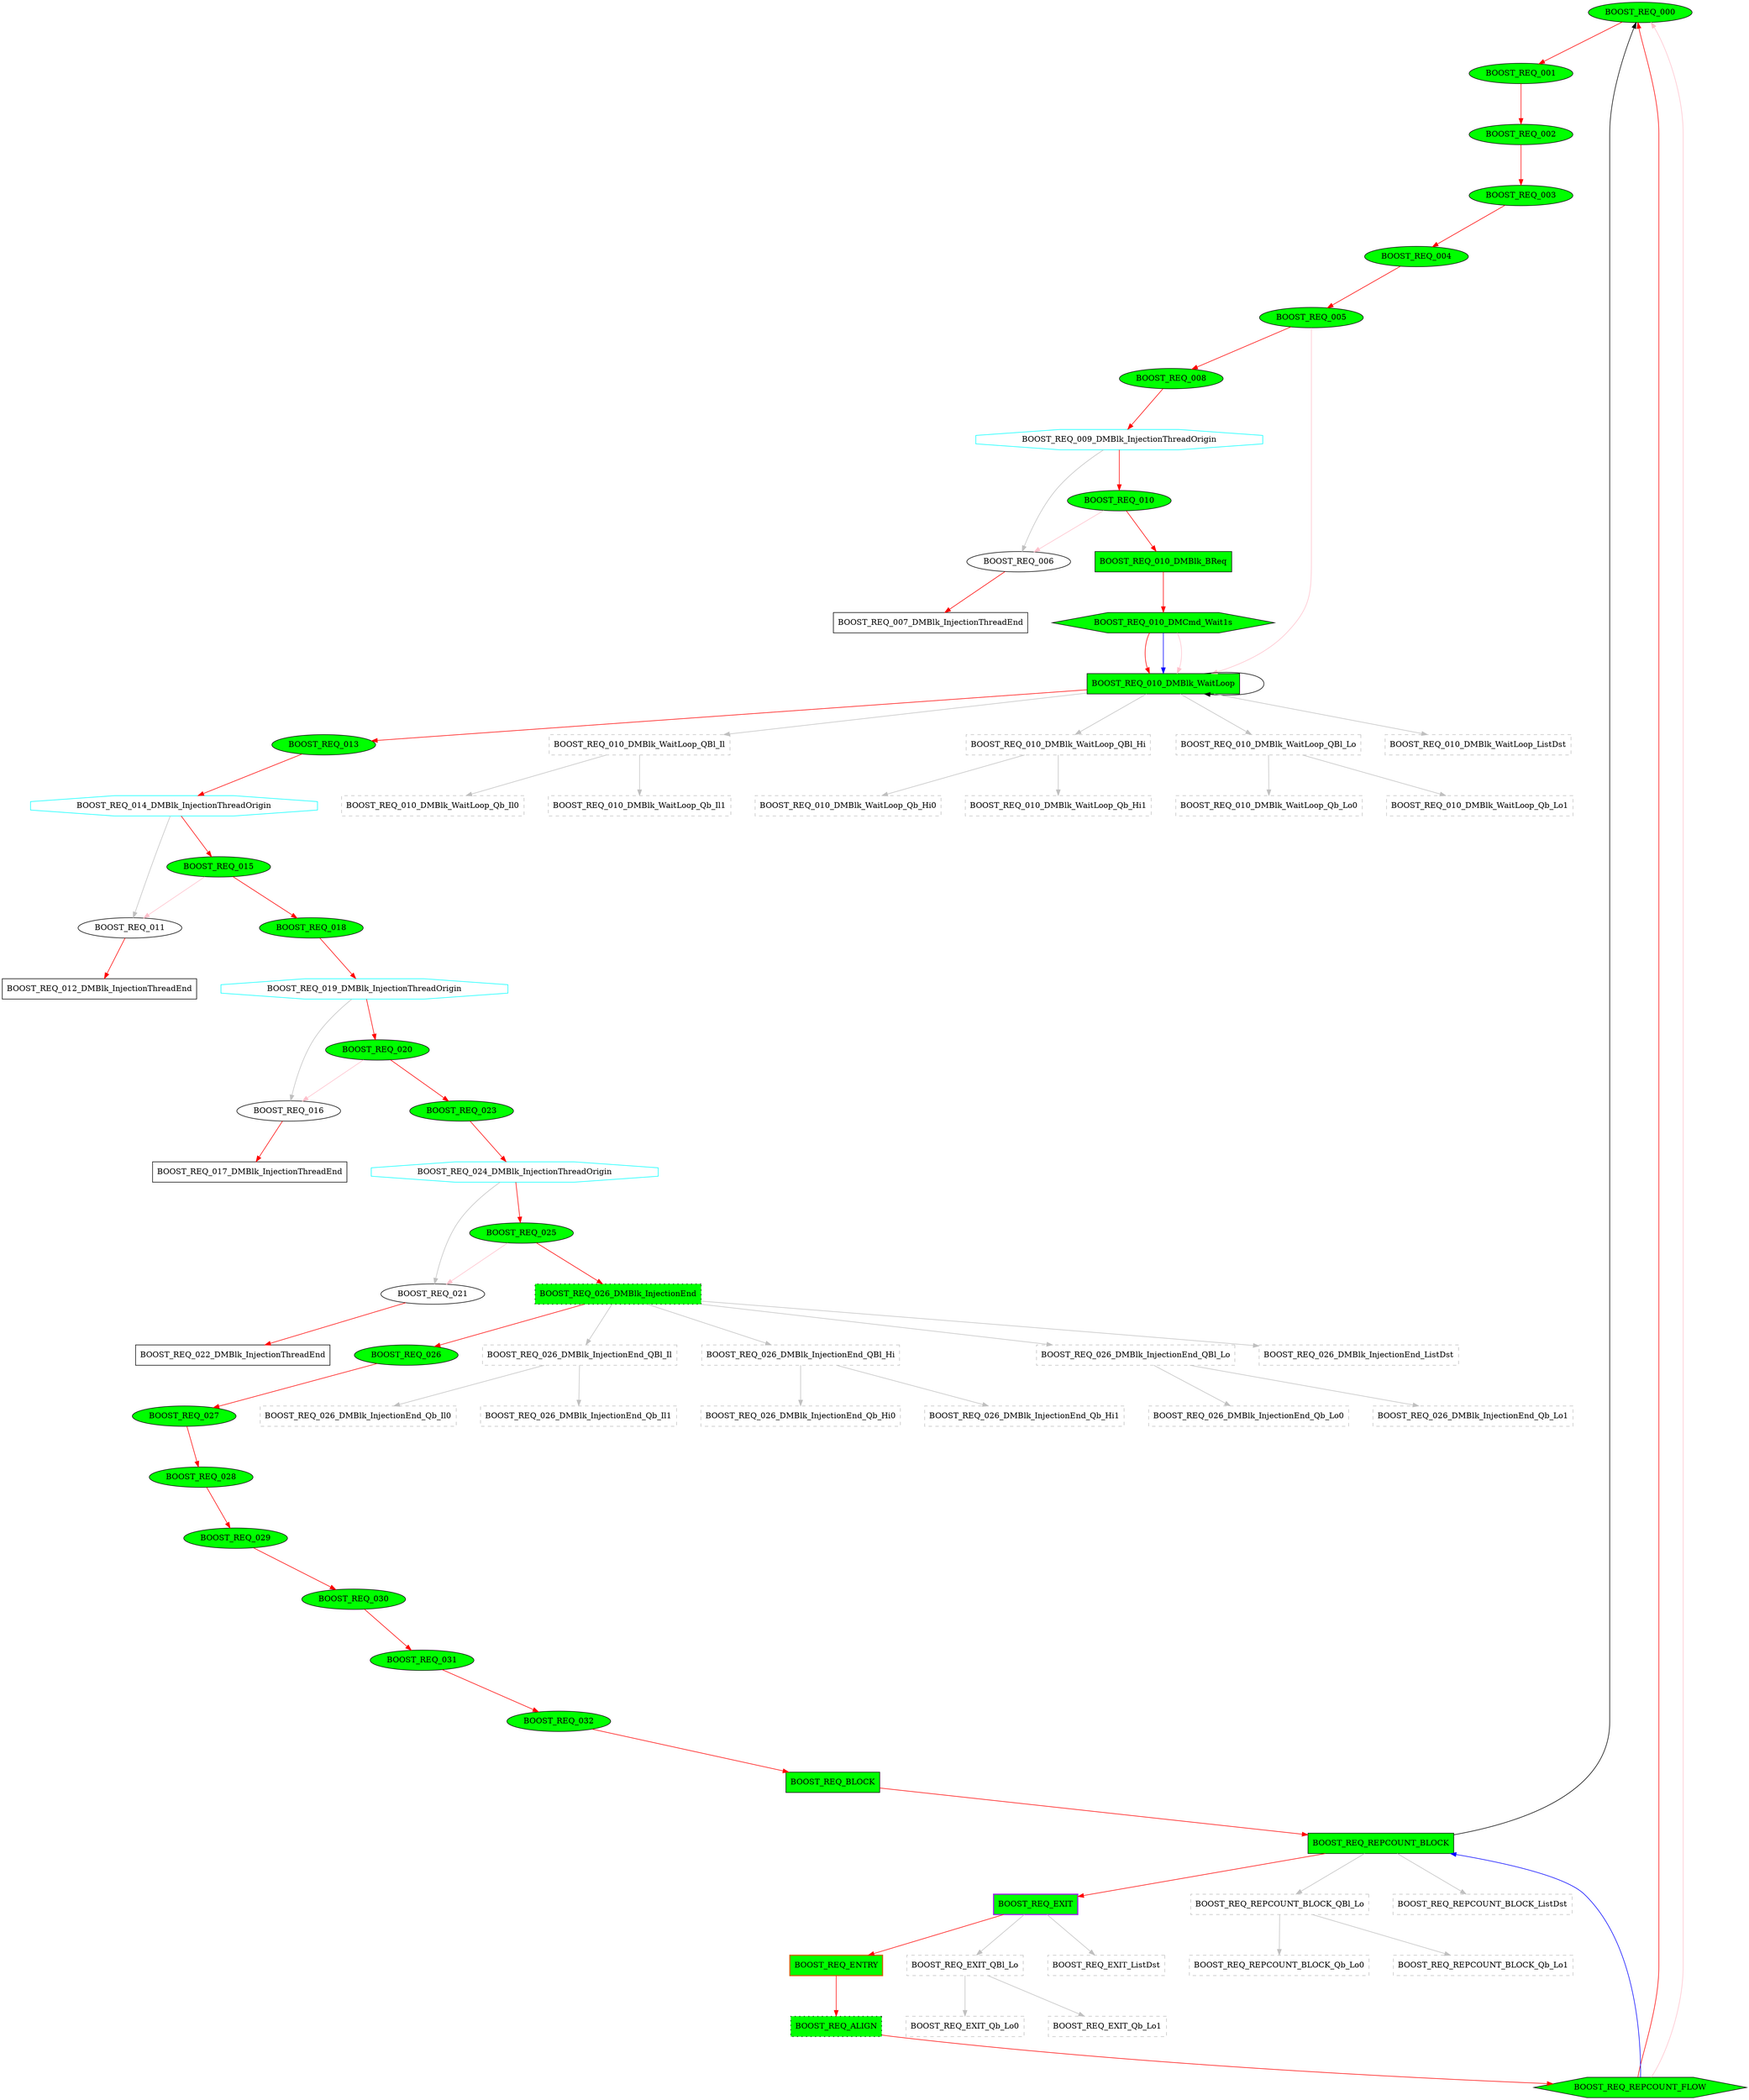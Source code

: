 digraph G {
graph [root="Demo",rankdir   = TB, nodesep           = 0.6, mindist     = 1.0, ranksep = 1.0, overlap = false]
node [style     = "filled", fillcolor = "white", color = "black"]
BOOST_REQ_000[cpu="0", flags="0x00000102", type="tmsg", toffs="0", pattern="BOOST_REQ", patentry="false", patexit="false", beamproc="undefined", bpentry="false", bpexit="false", fid="1", gid="300", evtno="255", beamin="0", bpcstart="0", sid="36", bpid="6", reqnobeam="0", vacc="0", id="0x112c0ff002400180", par="0x0000040000000000", tef="0", shape     = "oval", fillcolor = "green"];
BOOST_REQ_001[cpu="0", flags="0x00000102", type="tmsg", toffs="0", pattern="BOOST_REQ", patentry="false", patexit="false", beamproc="undefined", bpentry="false", bpexit="false", fid="1", gid="300", evtno="259", beamin="0", bpcstart="0", sid="36", bpid="6", reqnobeam="0", vacc="0", id="0x112c103002400180", par="0x0000040000000000", tef="0", shape     = "oval", fillcolor = "green"];
BOOST_REQ_002[cpu="0", flags="0x00000102", type="tmsg", toffs="200000", pattern="BOOST_REQ", patentry="false", patexit="false", beamproc="undefined", bpentry="false", bpexit="false", fid="1", gid="300", evtno="245", beamin="0", bpcstart="0", sid="36", bpid="6", reqnobeam="0", vacc="0", id="0x112c0f5002400180", par="0x0000040000000000", tef="0", shape     = "oval", fillcolor = "green"];
BOOST_REQ_003[cpu="0", flags="0x00000102", type="tmsg", toffs="2000000", pattern="BOOST_REQ", patentry="false", patexit="false", beamproc="undefined", bpentry="false", bpexit="false", fid="1", gid="300", evtno="256", beamin="1", bpcstart="0", sid="31", bpid="0", reqnobeam="0", vacc="0", id="0x112c100801f00000", par="0x0000040000000000", tef="0", shape     = "oval", fillcolor = "green"];
BOOST_REQ_004[cpu="0", flags="0x00000102", type="tmsg", toffs="2000008", pattern="BOOST_REQ", patentry="false", patexit="false", beamproc="undefined", bpentry="false", bpexit="false", fid="1", gid="300", evtno="512", beamin="1", bpcstart="0", sid="31", bpid="0", reqnobeam="0", vacc="0", id="0x112c200801f00000", par="0x0000040000000000", tef="0", shape     = "oval", fillcolor = "green"];
BOOST_REQ_005[cpu="0", flags="0x00400102", type="tmsg", toffs="2000024", pattern="BOOST_REQ", patentry="false", patexit="false", beamproc="undefined", bpentry="false", bpexit="false", fid="1", gid="300", evtno="350", beamin="1", bpcstart="0", sid="31", bpid="0", reqnobeam="0", vacc="4", id="0x112c15e801f00004", par="0x0000040004120ba8", tef="4013932402", shape     = "oval", fillcolor = "green"];
BOOST_REQ_006[cpu="0", flags="0x00000002", type="tmsg", toffs="32", pattern="BOOST_REQ", patentry="false", patexit="false", beamproc="undefined", bpentry="false", bpexit="false", fid="1", gid="300", evtno="39", beamin="1", bpcstart="0", sid="32", bpid="1", reqnobeam="0", vacc="0", id="0x112c027802000040", par="0x0000040000000000", tef="0", shape     = "oval", fillcolor = "white"];
BOOST_REQ_007_DMBlk_InjectionThreadEnd[cpu="0", flags="0x00000007", type="block", tperiod="10000", pattern="BOOST_REQ", patentry="false", patexit="false", beamproc="undefined", bpentry="false", bpexit="false", qlo="false", qhi="false", qil="false", shape     = "rectangle", fillcolor = "white"];
BOOST_REQ_008[cpu="0", flags="0x00000102", type="tmsg", toffs="30000000", pattern="BOOST_REQ", patentry="false", patexit="false", beamproc="undefined", bpentry="false", bpexit="false", fid="1", gid="300", evtno="256", beamin="1", bpcstart="0", sid="32", bpid="1", reqnobeam="0", vacc="0", id="0x112c100802000040", par="0x0000040000000000", tef="0", shape     = "oval", fillcolor = "green"];
BOOST_REQ_009_DMBlk_InjectionThreadOrigin[cpu="0", flags="0x0000000d", type="origin", toffs="36600008", pattern="BOOST_REQ", patentry="false", patexit="false", beamproc="undefined", bpentry="false", bpexit="false", thread="1", shape     = "octagon", color  = "cyan", fillcolor = "white"];
BOOST_REQ_010[cpu="0", flags="0x00800102", type="tmsg", toffs="36600024", pattern="BOOST_REQ", patentry="false", patexit="false", beamproc="undefined", bpentry="false", bpexit="false", fid="1", gid="300", evtno="352", beamin="1", bpcstart="0", sid="32", bpid="1", reqnobeam="0", vacc="4", id="0x112c160802000044", par="0x04120a7000000001", tef="1868510062", shape     = "oval", fillcolor = "green"];
BOOST_REQ_010_DMBlk_BReq[cpu="0", flags="0x00000107", type="block", tperiod="36601000", pattern="BOOST_REQ", patentry="false", patexit="false", beamproc="undefined", bpentry="false", bpexit="false", qlo="false", qhi="false", qil="false", shape     = "rectangle", fillcolor = "green"];
BOOST_REQ_010_DMBlk_WaitLoop[cpu="0", flags="0x00700107", type="block", tperiod="10000", pattern="BOOST_REQ", patentry="false", patexit="false", beamproc="undefined", bpentry="false", bpexit="false", qlo="true", qhi="true", qil="true", shape     = "rectangle", fillcolor = "green"];
BOOST_REQ_010_DMCmd_Wait1s[cpu="0", flags="0x00000104", type="flow", tvalid="0", vabs="true", prio="0", toffs="0", pattern="BOOST_REQ", patentry="false", patexit="false", beamproc="undefined", bpentry="false", bpexit="false", qty="100000", shape     = "hexagon", fillcolor = "green"];
BOOST_REQ_011[cpu="0", flags="0x00000002", type="tmsg", toffs="32", pattern="BOOST_REQ", patentry="false", patexit="false", beamproc="undefined", bpentry="false", bpexit="false", fid="1", gid="300", evtno="39", beamin="1", bpcstart="0", sid="33", bpid="2", reqnobeam="0", vacc="0", id="0x112c027802100080", par="0x0000040000000000", tef="0", shape     = "oval", fillcolor = "white"];
BOOST_REQ_012_DMBlk_InjectionThreadEnd[cpu="0", flags="0x00000007", type="block", tperiod="10000", pattern="BOOST_REQ", patentry="false", patexit="false", beamproc="undefined", bpentry="false", bpexit="false", qlo="false", qhi="false", qil="false", shape     = "rectangle", fillcolor = "white"];
BOOST_REQ_013[cpu="0", flags="0x00000102", type="tmsg", toffs="26999976", pattern="BOOST_REQ", patentry="false", patexit="false", beamproc="undefined", bpentry="false", bpexit="false", fid="1", gid="300", evtno="256", beamin="1", bpcstart="0", sid="33", bpid="2", reqnobeam="0", vacc="0", id="0x112c100802100080", par="0x0000040000000000", tef="0", shape     = "oval", fillcolor = "green"];
BOOST_REQ_014_DMBlk_InjectionThreadOrigin[cpu="0", flags="0x0000000d", type="origin", toffs="26999984", pattern="BOOST_REQ", patentry="false", patexit="false", beamproc="undefined", bpentry="false", bpexit="false", thread="1", shape     = "octagon", color  = "cyan", fillcolor = "white"];
BOOST_REQ_015[cpu="0", flags="0x00800102", type="tmsg", toffs="27000000", pattern="BOOST_REQ", patentry="false", patexit="false", beamproc="undefined", bpentry="false", bpexit="false", fid="1", gid="300", evtno="354", beamin="1", bpcstart="0", sid="33", bpid="2", reqnobeam="0", vacc="4", id="0x112c162802100084", par="0x04120c1000000001", tef="3823452346", shape     = "oval", fillcolor = "green"];
BOOST_REQ_016[cpu="0", flags="0x00000002", type="tmsg", toffs="32", pattern="BOOST_REQ", patentry="false", patexit="false", beamproc="undefined", bpentry="false", bpexit="false", fid="1", gid="300", evtno="39", beamin="1", bpcstart="0", sid="34", bpid="3", reqnobeam="0", vacc="0", id="0x112c0278022000c0", par="0x0000040000000000", tef="0", shape     = "oval", fillcolor = "white"];
BOOST_REQ_017_DMBlk_InjectionThreadEnd[cpu="0", flags="0x00000007", type="block", tperiod="10000", pattern="BOOST_REQ", patentry="false", patexit="false", beamproc="undefined", bpentry="false", bpexit="false", qlo="false", qhi="false", qil="false", shape     = "rectangle", fillcolor = "white"];
BOOST_REQ_018[cpu="0", flags="0x00000102", type="tmsg", toffs="59799976", pattern="BOOST_REQ", patentry="false", patexit="false", beamproc="undefined", bpentry="false", bpexit="false", fid="1", gid="300", evtno="256", beamin="1", bpcstart="0", sid="34", bpid="3", reqnobeam="0", vacc="0", id="0x112c1008022000c0", par="0x0000040000000000", tef="0", shape     = "oval", fillcolor = "green"];
BOOST_REQ_019_DMBlk_InjectionThreadOrigin[cpu="0", flags="0x0000000d", type="origin", toffs="59799984", pattern="BOOST_REQ", patentry="false", patexit="false", beamproc="undefined", bpentry="false", bpexit="false", thread="1", shape     = "octagon", color  = "cyan", fillcolor = "white"];
BOOST_REQ_020[cpu="0", flags="0x00800102", type="tmsg", toffs="59800000", pattern="BOOST_REQ", patentry="false", patexit="false", beamproc="undefined", bpentry="false", bpexit="false", fid="1", gid="300", evtno="354", beamin="1", bpcstart="0", sid="34", bpid="3", reqnobeam="0", vacc="4", id="0x112c1628022000c4", par="0x04120d1400000001", tef="1441574901", shape     = "oval", fillcolor = "green"];
BOOST_REQ_021[cpu="0", flags="0x00000002", type="tmsg", toffs="32", pattern="BOOST_REQ", patentry="false", patexit="false", beamproc="undefined", bpentry="false", bpexit="false", fid="1", gid="300", evtno="39", beamin="1", bpcstart="0", sid="35", bpid="4", reqnobeam="0", vacc="0", id="0x112c027802300100", par="0x0000040000000000", tef="0", shape     = "oval", fillcolor = "white"];
BOOST_REQ_022_DMBlk_InjectionThreadEnd[cpu="0", flags="0x00000007", type="block", tperiod="10000", pattern="BOOST_REQ", patentry="false", patexit="false", beamproc="undefined", bpentry="false", bpexit="false", qlo="false", qhi="false", qil="false", shape     = "rectangle", fillcolor = "white"];
BOOST_REQ_023[cpu="0", flags="0x00000102", type="tmsg", toffs="92599976", pattern="BOOST_REQ", patentry="false", patexit="false", beamproc="undefined", bpentry="false", bpexit="false", fid="1", gid="300", evtno="256", beamin="1", bpcstart="0", sid="35", bpid="4", reqnobeam="0", vacc="0", id="0x112c100802300100", par="0x0000040000000000", tef="0", shape     = "oval", fillcolor = "green"];
BOOST_REQ_024_DMBlk_InjectionThreadOrigin[cpu="0", flags="0x0000000d", type="origin", toffs="92599984", pattern="BOOST_REQ", patentry="false", patexit="false", beamproc="undefined", bpentry="false", bpexit="false", thread="1", shape     = "octagon", color  = "cyan", fillcolor = "white"];
BOOST_REQ_025[cpu="0", flags="0x00800102", type="tmsg", toffs="92600000", pattern="BOOST_REQ", patentry="false", patexit="false", beamproc="undefined", bpentry="false", bpexit="false", fid="1", gid="300", evtno="354", beamin="1", bpcstart="0", sid="35", bpid="4", reqnobeam="0", vacc="4", id="0x112c162802300104", par="0x04120e1800000001", tef="2927729591", shape     = "oval", fillcolor = "green"];
BOOST_REQ_026[cpu="0", flags="0x00000102", type="tmsg", toffs="0", pattern="BOOST_REQ", patentry="false", patexit="false", beamproc="undefined", bpentry="false", bpexit="false", fid="1", gid="300", evtno="351", beamin="1", bpcstart="0", sid="35", bpid="4", reqnobeam="0", vacc="0", id="0x112c15f802300100", par="0x0000040000000000", tef="0", shape     = "oval", fillcolor = "green"];
BOOST_REQ_026_DMBlk_InjectionEnd[cpu="0", flags="0x00700108", type="blockalign", tperiod="93600000", pattern="BOOST_REQ", patentry="false", patexit="false", beamproc="undefined", bpentry="false", bpexit="false", qlo="true", qhi="true", qil="true", shape     = "rectangle", style  = "dotted, filled", fillcolor = "green"];
BOOST_REQ_027[cpu="0", flags="0x00000102", type="tmsg", toffs="30399976", pattern="BOOST_REQ", patentry="false", patexit="false", beamproc="undefined", bpentry="false", bpexit="false", fid="1", gid="300", evtno="512", beamin="1", bpcstart="0", sid="36", bpid="5", reqnobeam="0", vacc="0", id="0x112c200802400140", par="0x0000040000000000", tef="0", shape     = "oval", fillcolor = "green"];
BOOST_REQ_028[cpu="0", flags="0x00000102", type="tmsg", toffs="31799976", pattern="BOOST_REQ", patentry="false", patexit="false", beamproc="undefined", bpentry="false", bpexit="false", fid="1", gid="300", evtno="256", beamin="1", bpcstart="0", sid="36", bpid="5", reqnobeam="0", vacc="0", id="0x112c100802400140", par="0x0000040000000000", tef="0", shape     = "oval", fillcolor = "green"];
BOOST_REQ_029[cpu="0", flags="0x00000102", type="tmsg", toffs="34799976", pattern="BOOST_REQ", patentry="false", patexit="false", beamproc="undefined", bpentry="false", bpexit="false", fid="1", gid="300", evtno="512", beamin="1", bpcstart="0", sid="36", bpid="6", reqnobeam="0", vacc="0", id="0x112c200802400180", par="0x0000040000000000", tef="0", shape     = "oval", fillcolor = "green"];
BOOST_REQ_030[cpu="0", flags="0x00000102", type="tmsg", toffs="36199976", pattern="BOOST_REQ", patentry="false", patexit="false", beamproc="undefined", bpentry="false", bpexit="false", fid="1", gid="300", evtno="256", beamin="1", bpcstart="0", sid="36", bpid="6", reqnobeam="0", vacc="0", id="0x112c100802400180", par="0x0000040000000000", tef="0", shape     = "oval", fillcolor = "green"];
BOOST_REQ_031[cpu="0", flags="0x00000102", type="tmsg", toffs="65409976", pattern="BOOST_REQ", patentry="false", patexit="false", beamproc="undefined", bpentry="false", bpexit="false", fid="1", gid="300", evtno="246", beamin="0", bpcstart="0", sid="36", bpid="6", reqnobeam="0", vacc="0", id="0x112c0f6002400180", par="0x0000040000000000", tef="0", shape     = "oval", fillcolor = "green"];
BOOST_REQ_032[cpu="0", flags="0x00000102", type="tmsg", toffs="67199976", pattern="BOOST_REQ", patentry="false", patexit="false", beamproc="undefined", bpentry="false", bpexit="false", fid="1", gid="300", evtno="258", beamin="0", bpcstart="0", sid="36", bpid="6", reqnobeam="0", vacc="0", id="0x112c102002400180", par="0x0000040000000000", tef="0", shape     = "oval", fillcolor = "green"];
BOOST_REQ_ALIGN[cpu="0", flags="0x00000108", type="blockalign", tperiod="10000", pattern="BOOST_REQ", patentry="false", patexit="false", beamproc="undefined", bpentry="false", bpexit="false", qlo="false", qhi="false", qil="false", shape     = "rectangle", style  = "dotted, filled", fillcolor = "green"];
BOOST_REQ_BLOCK[cpu="0", flags="0x00000107", type="block", tperiod="71200000", pattern="BOOST_REQ", patentry="false", patexit="false", beamproc="undefined", bpentry="false", bpexit="false", qlo="false", qhi="false", qil="false", shape     = "rectangle", fillcolor = "green"];
BOOST_REQ_ENTRY[cpu="0", flags="0x00002107", type="block", tperiod="10000", pattern="BOOST_REQ", patentry="true", patexit="false", beamproc="undefined", bpentry="false", bpexit="false", qlo="false", qhi="false", qil="false", shape     = "rectangle", fillcolor = "green", penwidth=2, color = "darkorange3"];
BOOST_REQ_EXIT[cpu="0", flags="0x00108107", type="block", tperiod="10000", pattern="BOOST_REQ", patentry="false", patexit="true", beamproc="undefined", bpentry="false", bpexit="false", qlo="true", qhi="false", qil="false", shape     = "rectangle", fillcolor = "green", penwidth=2, color = "purple"];
BOOST_REQ_REPCOUNT_BLOCK[cpu="0", flags="0x00100107", type="block", tperiod="10000", pattern="BOOST_REQ", patentry="false", patexit="false", beamproc="undefined", bpentry="false", bpexit="false", qlo="true", qhi="false", qil="false", shape     = "rectangle", fillcolor = "green"];
BOOST_REQ_REPCOUNT_FLOW[cpu="0", flags="0x00000104", type="flow", tvalid="0", vabs="true", prio="0", toffs="0", pattern="BOOST_REQ", patentry="false", patexit="false", beamproc="undefined", bpentry="false", bpexit="false", qty="0", shape     = "hexagon", fillcolor = "green"];
BOOST_REQ_010_DMBlk_WaitLoop_QBl_Il[cpu="0", flags="0x00000009", type="qinfo", shape = "rectangle", color = "gray", style = "dashed, filled"];
BOOST_REQ_010_DMBlk_WaitLoop_Qb_Il0[cpu="0", flags="0x0000000a", type="qbuf", shape = "rectangle", color = "gray", style = "dashed, filled"];
BOOST_REQ_010_DMBlk_WaitLoop_Qb_Il1[cpu="0", flags="0x0000000a", type="qbuf", shape = "rectangle", color = "gray", style = "dashed, filled"];
BOOST_REQ_010_DMBlk_WaitLoop_QBl_Hi[cpu="0", flags="0x00000009", type="qinfo", shape = "rectangle", color = "gray", style = "dashed, filled"];
BOOST_REQ_010_DMBlk_WaitLoop_Qb_Hi0[cpu="0", flags="0x0000000a", type="qbuf", shape = "rectangle", color = "gray", style = "dashed, filled"];
BOOST_REQ_010_DMBlk_WaitLoop_Qb_Hi1[cpu="0", flags="0x0000000a", type="qbuf", shape = "rectangle", color = "gray", style = "dashed, filled"];
BOOST_REQ_010_DMBlk_WaitLoop_QBl_Lo[cpu="0", flags="0x00000009", type="qinfo", shape = "rectangle", color = "gray", style = "dashed, filled"];
BOOST_REQ_010_DMBlk_WaitLoop_Qb_Lo0[cpu="0", flags="0x0000000a", type="qbuf", shape = "rectangle", color = "gray", style = "dashed, filled"];
BOOST_REQ_010_DMBlk_WaitLoop_Qb_Lo1[cpu="0", flags="0x0000000a", type="qbuf", shape = "rectangle", color = "gray", style = "dashed, filled"];
BOOST_REQ_010_DMBlk_WaitLoop_ListDst[cpu="0", flags="0x0000000c", type="listdst", shape = "rectangle", color = "gray", style = "dashed, filled"];
BOOST_REQ_026_DMBlk_InjectionEnd_QBl_Il[cpu="0", flags="0x00000009", type="qinfo", shape = "rectangle", color = "gray", style = "dashed, filled"];
BOOST_REQ_026_DMBlk_InjectionEnd_Qb_Il0[cpu="0", flags="0x0000000a", type="qbuf", shape = "rectangle", color = "gray", style = "dashed, filled"];
BOOST_REQ_026_DMBlk_InjectionEnd_Qb_Il1[cpu="0", flags="0x0000000a", type="qbuf", shape = "rectangle", color = "gray", style = "dashed, filled"];
BOOST_REQ_026_DMBlk_InjectionEnd_QBl_Hi[cpu="0", flags="0x00000009", type="qinfo", shape = "rectangle", color = "gray", style = "dashed, filled"];
BOOST_REQ_026_DMBlk_InjectionEnd_Qb_Hi0[cpu="0", flags="0x0000000a", type="qbuf", shape = "rectangle", color = "gray", style = "dashed, filled"];
BOOST_REQ_026_DMBlk_InjectionEnd_Qb_Hi1[cpu="0", flags="0x0000000a", type="qbuf", shape = "rectangle", color = "gray", style = "dashed, filled"];
BOOST_REQ_026_DMBlk_InjectionEnd_QBl_Lo[cpu="0", flags="0x00000009", type="qinfo", shape = "rectangle", color = "gray", style = "dashed, filled"];
BOOST_REQ_026_DMBlk_InjectionEnd_Qb_Lo0[cpu="0", flags="0x0000000a", type="qbuf", shape = "rectangle", color = "gray", style = "dashed, filled"];
BOOST_REQ_026_DMBlk_InjectionEnd_Qb_Lo1[cpu="0", flags="0x0000000a", type="qbuf", shape = "rectangle", color = "gray", style = "dashed, filled"];
BOOST_REQ_026_DMBlk_InjectionEnd_ListDst[cpu="0", flags="0x0000000c", type="listdst", shape = "rectangle", color = "gray", style = "dashed, filled"];
BOOST_REQ_EXIT_QBl_Lo[cpu="0", flags="0x00000009", type="qinfo", shape = "rectangle", color = "gray", style = "dashed, filled"];
BOOST_REQ_EXIT_Qb_Lo0[cpu="0", flags="0x0000000a", type="qbuf", shape = "rectangle", color = "gray", style = "dashed, filled"];
BOOST_REQ_EXIT_Qb_Lo1[cpu="0", flags="0x0000000a", type="qbuf", shape = "rectangle", color = "gray", style = "dashed, filled"];
BOOST_REQ_EXIT_ListDst[cpu="0", flags="0x0000000c", type="listdst", shape = "rectangle", color = "gray", style = "dashed, filled"];
BOOST_REQ_REPCOUNT_BLOCK_QBl_Lo[cpu="0", flags="0x00000009", type="qinfo", shape = "rectangle", color = "gray", style = "dashed, filled"];
BOOST_REQ_REPCOUNT_BLOCK_Qb_Lo0[cpu="0", flags="0x0000000a", type="qbuf", shape = "rectangle", color = "gray", style = "dashed, filled"];
BOOST_REQ_REPCOUNT_BLOCK_Qb_Lo1[cpu="0", flags="0x0000000a", type="qbuf", shape = "rectangle", color = "gray", style = "dashed, filled"];
BOOST_REQ_REPCOUNT_BLOCK_ListDst[cpu="0", flags="0x0000000c", type="listdst", shape = "rectangle", color = "gray", style = "dashed, filled"];
BOOST_REQ_010_DMCmd_Wait1s->BOOST_REQ_010_DMBlk_WaitLoop [type="defdst", color = "red"];
BOOST_REQ_010_DMCmd_Wait1s->BOOST_REQ_010_DMBlk_WaitLoop [type="target", color = "blue"];
BOOST_REQ_010_DMCmd_Wait1s->BOOST_REQ_010_DMBlk_WaitLoop [type="flowdst", color = "pink"];
BOOST_REQ_004->BOOST_REQ_005 [type="defdst", color = "red"];
BOOST_REQ_019_DMBlk_InjectionThreadOrigin->BOOST_REQ_020 [type="defdst", color = "red"];
BOOST_REQ_019_DMBlk_InjectionThreadOrigin->BOOST_REQ_016 [type="origindst", color = "gray"];
BOOST_REQ_REPCOUNT_BLOCK->BOOST_REQ_REPCOUNT_BLOCK_ListDst [type="listdst", color = "gray"];
BOOST_REQ_REPCOUNT_BLOCK->BOOST_REQ_REPCOUNT_BLOCK_QBl_Lo [type="priolo", color = "gray"];
BOOST_REQ_EXIT->BOOST_REQ_EXIT_ListDst [type="listdst", color = "gray"];
BOOST_REQ_EXIT->BOOST_REQ_EXIT_QBl_Lo [type="priolo", color = "gray"];
BOOST_REQ_BLOCK->BOOST_REQ_REPCOUNT_BLOCK [type="defdst", color = "red"];
BOOST_REQ_028->BOOST_REQ_029 [type="defdst", color = "red"];
BOOST_REQ_027->BOOST_REQ_028 [type="defdst", color = "red"];
BOOST_REQ_026_DMBlk_InjectionEnd->BOOST_REQ_026_DMBlk_InjectionEnd_ListDst [type="listdst", color = "gray"];
BOOST_REQ_026_DMBlk_InjectionEnd->BOOST_REQ_026_DMBlk_InjectionEnd_QBl_Il [type="prioil", color = "gray"];
BOOST_REQ_026_DMBlk_InjectionEnd->BOOST_REQ_026_DMBlk_InjectionEnd_QBl_Hi [type="priohi", color = "gray"];
BOOST_REQ_026_DMBlk_InjectionEnd->BOOST_REQ_026_DMBlk_InjectionEnd_QBl_Lo [type="priolo", color = "gray"];
BOOST_REQ_026->BOOST_REQ_027 [type="defdst", color = "red"];
BOOST_REQ_025->BOOST_REQ_026_DMBlk_InjectionEnd [type="defdst", color = "red"];
BOOST_REQ_025->BOOST_REQ_021 [type="dynpar1", color = "pink"];
BOOST_REQ_024_DMBlk_InjectionThreadOrigin->BOOST_REQ_025 [type="defdst", color = "red"];
BOOST_REQ_024_DMBlk_InjectionThreadOrigin->BOOST_REQ_021 [type="origindst", color = "gray"];
BOOST_REQ_023->BOOST_REQ_024_DMBlk_InjectionThreadOrigin [type="defdst", color = "red"];
BOOST_REQ_021->BOOST_REQ_022_DMBlk_InjectionThreadEnd [type="defdst", color = "red"];
BOOST_REQ_018->BOOST_REQ_019_DMBlk_InjectionThreadOrigin [type="defdst", color = "red"];
BOOST_REQ_020->BOOST_REQ_023 [type="defdst", color = "red"];
BOOST_REQ_020->BOOST_REQ_016 [type="dynpar1", color = "pink"];
BOOST_REQ_REPCOUNT_FLOW->BOOST_REQ_000 [type="defdst", color = "red"];
BOOST_REQ_REPCOUNT_FLOW->BOOST_REQ_REPCOUNT_BLOCK [type="target", color = "blue"];
BOOST_REQ_REPCOUNT_FLOW->BOOST_REQ_000 [type="flowdst", color = "pink"];
BOOST_REQ_015->BOOST_REQ_018 [type="defdst", color = "red"];
BOOST_REQ_015->BOOST_REQ_011 [type="dynpar1", color = "pink"];
BOOST_REQ_013->BOOST_REQ_014_DMBlk_InjectionThreadOrigin [type="defdst", color = "red"];
BOOST_REQ_000->BOOST_REQ_001 [type="defdst", color = "red"];
BOOST_REQ_032->BOOST_REQ_BLOCK [type="defdst", color = "red"];
BOOST_REQ_ENTRY->BOOST_REQ_ALIGN [type="defdst", color = "red"];
BOOST_REQ_011->BOOST_REQ_012_DMBlk_InjectionThreadEnd [type="defdst", color = "red"];
BOOST_REQ_014_DMBlk_InjectionThreadOrigin->BOOST_REQ_015 [type="defdst", color = "red"];
BOOST_REQ_014_DMBlk_InjectionThreadOrigin->BOOST_REQ_011 [type="origindst", color = "gray"];
BOOST_REQ_010_DMBlk_WaitLoop->BOOST_REQ_010_DMBlk_WaitLoop_ListDst [type="listdst", color = "gray"];
BOOST_REQ_010_DMBlk_WaitLoop->BOOST_REQ_010_DMBlk_WaitLoop_QBl_Il [type="prioil", color = "gray"];
BOOST_REQ_010_DMBlk_WaitLoop->BOOST_REQ_010_DMBlk_WaitLoop_QBl_Hi [type="priohi", color = "gray"];
BOOST_REQ_010_DMBlk_WaitLoop->BOOST_REQ_010_DMBlk_WaitLoop_QBl_Lo [type="priolo", color = "gray"];
BOOST_REQ_029->BOOST_REQ_030 [type="defdst", color = "red"];
BOOST_REQ_010_DMBlk_BReq->BOOST_REQ_010_DMCmd_Wait1s [type="defdst", color = "red"];
BOOST_REQ_009_DMBlk_InjectionThreadOrigin->BOOST_REQ_010 [type="defdst", color = "red"];
BOOST_REQ_009_DMBlk_InjectionThreadOrigin->BOOST_REQ_006 [type="origindst", color = "gray"];
BOOST_REQ_008->BOOST_REQ_009_DMBlk_InjectionThreadOrigin [type="defdst", color = "red"];
BOOST_REQ_010->BOOST_REQ_010_DMBlk_BReq [type="defdst", color = "red"];
BOOST_REQ_010->BOOST_REQ_006 [type="dynpar1", color = "pink"];
BOOST_REQ_016->BOOST_REQ_017_DMBlk_InjectionThreadEnd [type="defdst", color = "red"];
BOOST_REQ_006->BOOST_REQ_007_DMBlk_InjectionThreadEnd [type="defdst", color = "red"];
BOOST_REQ_005->BOOST_REQ_008 [type="defdst", color = "red"];
BOOST_REQ_005->BOOST_REQ_010_DMBlk_WaitLoop [type="dynpar0", color = "pink"];
BOOST_REQ_030->BOOST_REQ_031 [type="defdst", color = "red"];
BOOST_REQ_031->BOOST_REQ_032 [type="defdst", color = "red"];
BOOST_REQ_003->BOOST_REQ_004 [type="defdst", color = "red"];
BOOST_REQ_002->BOOST_REQ_003 [type="defdst", color = "red"];
BOOST_REQ_001->BOOST_REQ_002 [type="defdst", color = "red"];
BOOST_REQ_ALIGN->BOOST_REQ_REPCOUNT_FLOW [type="defdst", color = "red"];
BOOST_REQ_010_DMBlk_WaitLoop->BOOST_REQ_013 [type="defdst", color = "red"];
BOOST_REQ_010_DMBlk_WaitLoop->BOOST_REQ_010_DMBlk_WaitLoop [type="altdst", color = "black"];
BOOST_REQ_010_DMBlk_WaitLoop_QBl_Lo->BOOST_REQ_010_DMBlk_WaitLoop_Qb_Lo0 [type="meta", color = "gray"];
BOOST_REQ_010_DMBlk_WaitLoop_QBl_Lo->BOOST_REQ_010_DMBlk_WaitLoop_Qb_Lo1 [type="meta", color = "gray"];
BOOST_REQ_026_DMBlk_InjectionEnd->BOOST_REQ_026 [type="defdst", color = "red"];
BOOST_REQ_026_DMBlk_InjectionEnd_QBl_Il->BOOST_REQ_026_DMBlk_InjectionEnd_Qb_Il0 [type="meta", color = "gray"];
BOOST_REQ_026_DMBlk_InjectionEnd_QBl_Il->BOOST_REQ_026_DMBlk_InjectionEnd_Qb_Il1 [type="meta", color = "gray"];
BOOST_REQ_026_DMBlk_InjectionEnd_QBl_Lo->BOOST_REQ_026_DMBlk_InjectionEnd_Qb_Lo0 [type="meta", color = "gray"];
BOOST_REQ_026_DMBlk_InjectionEnd_QBl_Lo->BOOST_REQ_026_DMBlk_InjectionEnd_Qb_Lo1 [type="meta", color = "gray"];
BOOST_REQ_010_DMBlk_WaitLoop_QBl_Hi->BOOST_REQ_010_DMBlk_WaitLoop_Qb_Hi0 [type="meta", color = "gray"];
BOOST_REQ_010_DMBlk_WaitLoop_QBl_Hi->BOOST_REQ_010_DMBlk_WaitLoop_Qb_Hi1 [type="meta", color = "gray"];
BOOST_REQ_010_DMBlk_WaitLoop_QBl_Il->BOOST_REQ_010_DMBlk_WaitLoop_Qb_Il0 [type="meta", color = "gray"];
BOOST_REQ_010_DMBlk_WaitLoop_QBl_Il->BOOST_REQ_010_DMBlk_WaitLoop_Qb_Il1 [type="meta", color = "gray"];
BOOST_REQ_026_DMBlk_InjectionEnd_QBl_Hi->BOOST_REQ_026_DMBlk_InjectionEnd_Qb_Hi0 [type="meta", color = "gray"];
BOOST_REQ_026_DMBlk_InjectionEnd_QBl_Hi->BOOST_REQ_026_DMBlk_InjectionEnd_Qb_Hi1 [type="meta", color = "gray"];
BOOST_REQ_EXIT_QBl_Lo->BOOST_REQ_EXIT_Qb_Lo0 [type="meta", color = "gray"];
BOOST_REQ_EXIT_QBl_Lo->BOOST_REQ_EXIT_Qb_Lo1 [type="meta", color = "gray"];
BOOST_REQ_EXIT->BOOST_REQ_ENTRY [type="defdst", color = "red"];
BOOST_REQ_REPCOUNT_BLOCK_QBl_Lo->BOOST_REQ_REPCOUNT_BLOCK_Qb_Lo0 [type="meta", color = "gray"];
BOOST_REQ_REPCOUNT_BLOCK_QBl_Lo->BOOST_REQ_REPCOUNT_BLOCK_Qb_Lo1 [type="meta", color = "gray"];
BOOST_REQ_REPCOUNT_BLOCK->BOOST_REQ_EXIT [type="defdst", color = "red"];
BOOST_REQ_REPCOUNT_BLOCK->BOOST_REQ_000 [type="altdst", color = "black"];
}
